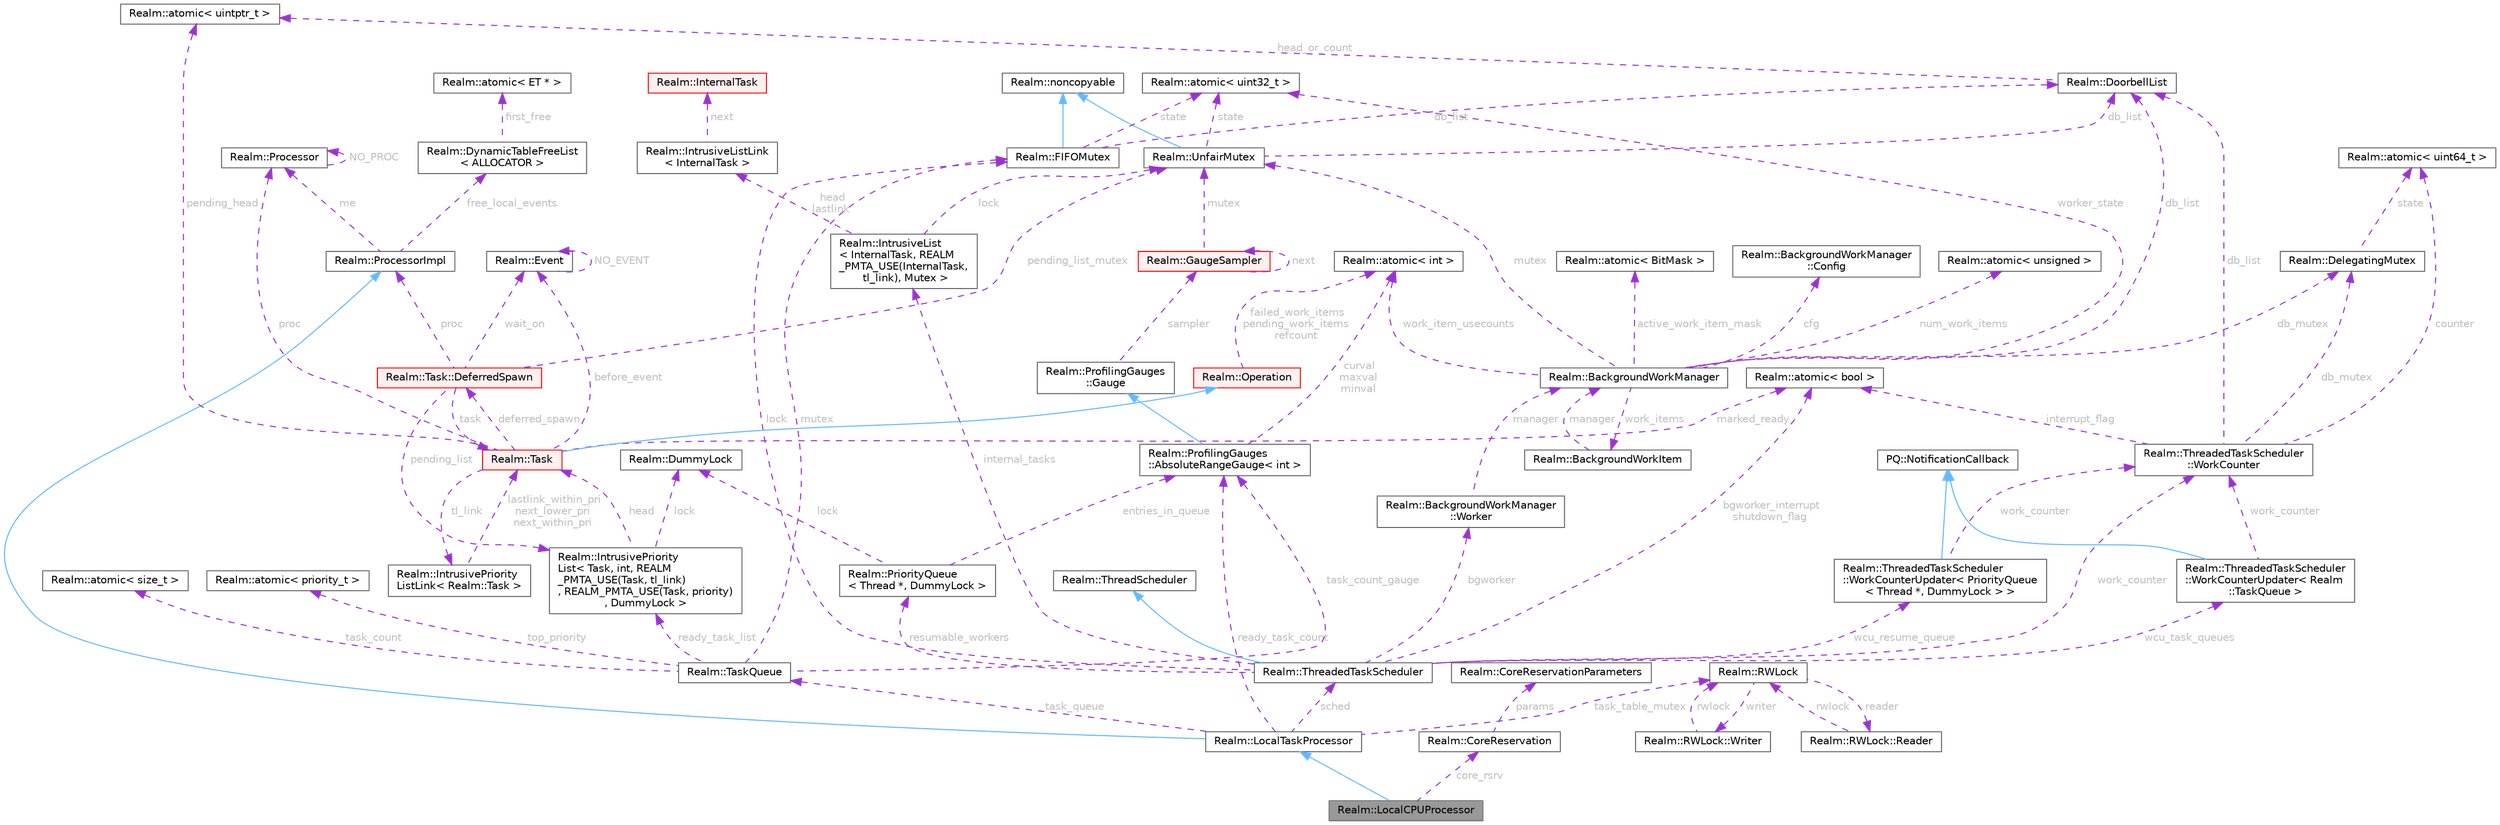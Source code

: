 digraph "Realm::LocalCPUProcessor"
{
 // LATEX_PDF_SIZE
  bgcolor="transparent";
  edge [fontname=Helvetica,fontsize=10,labelfontname=Helvetica,labelfontsize=10];
  node [fontname=Helvetica,fontsize=10,shape=box,height=0.2,width=0.4];
  Node1 [id="Node000001",label="Realm::LocalCPUProcessor",height=0.2,width=0.4,color="gray40", fillcolor="grey60", style="filled", fontcolor="black",tooltip=" "];
  Node2 -> Node1 [id="edge1_Node000001_Node000002",dir="back",color="steelblue1",style="solid",tooltip=" "];
  Node2 [id="Node000002",label="Realm::LocalTaskProcessor",height=0.2,width=0.4,color="gray40", fillcolor="white", style="filled",URL="$classRealm_1_1LocalTaskProcessor.html",tooltip=" "];
  Node3 -> Node2 [id="edge2_Node000002_Node000003",dir="back",color="steelblue1",style="solid",tooltip=" "];
  Node3 [id="Node000003",label="Realm::ProcessorImpl",height=0.2,width=0.4,color="gray40", fillcolor="white", style="filled",URL="$classRealm_1_1ProcessorImpl.html",tooltip=" "];
  Node4 -> Node3 [id="edge3_Node000003_Node000004",dir="back",color="darkorchid3",style="dashed",tooltip=" ",label=" free_local_events",fontcolor="grey" ];
  Node4 [id="Node000004",label="Realm::DynamicTableFreeList\l\< ALLOCATOR \>",height=0.2,width=0.4,color="gray40", fillcolor="white", style="filled",URL="$classRealm_1_1DynamicTableFreeList.html",tooltip=" "];
  Node5 -> Node4 [id="edge4_Node000004_Node000005",dir="back",color="darkorchid3",style="dashed",tooltip=" ",label=" first_free",fontcolor="grey" ];
  Node5 [id="Node000005",label="Realm::atomic\< ET * \>",height=0.2,width=0.4,color="gray40", fillcolor="white", style="filled",URL="$classRealm_1_1atomic.html",tooltip=" "];
  Node6 -> Node3 [id="edge5_Node000003_Node000006",dir="back",color="darkorchid3",style="dashed",tooltip=" ",label=" me",fontcolor="grey" ];
  Node6 [id="Node000006",label="Realm::Processor",height=0.2,width=0.4,color="gray40", fillcolor="white", style="filled",URL="$classRealm_1_1Processor.html",tooltip=" "];
  Node6 -> Node6 [id="edge6_Node000006_Node000006",dir="back",color="darkorchid3",style="dashed",tooltip=" ",label=" NO_PROC",fontcolor="grey" ];
  Node7 -> Node2 [id="edge7_Node000002_Node000007",dir="back",color="darkorchid3",style="dashed",tooltip=" ",label=" sched",fontcolor="grey" ];
  Node7 [id="Node000007",label="Realm::ThreadedTaskScheduler",height=0.2,width=0.4,color="gray40", fillcolor="white", style="filled",URL="$classRealm_1_1ThreadedTaskScheduler.html",tooltip=" "];
  Node8 -> Node7 [id="edge8_Node000007_Node000008",dir="back",color="steelblue1",style="solid",tooltip=" "];
  Node8 [id="Node000008",label="Realm::ThreadScheduler",height=0.2,width=0.4,color="gray40", fillcolor="white", style="filled",URL="$classRealm_1_1ThreadScheduler.html",tooltip=" "];
  Node9 -> Node7 [id="edge9_Node000007_Node000009",dir="back",color="darkorchid3",style="dashed",tooltip=" ",label=" lock",fontcolor="grey" ];
  Node9 [id="Node000009",label="Realm::FIFOMutex",height=0.2,width=0.4,color="gray40", fillcolor="white", style="filled",URL="$classRealm_1_1FIFOMutex.html",tooltip=" "];
  Node10 -> Node9 [id="edge10_Node000009_Node000010",dir="back",color="steelblue1",style="solid",tooltip=" "];
  Node10 [id="Node000010",label="Realm::noncopyable",height=0.2,width=0.4,color="gray40", fillcolor="white", style="filled",URL="$classRealm_1_1noncopyable.html",tooltip=" "];
  Node11 -> Node9 [id="edge11_Node000009_Node000011",dir="back",color="darkorchid3",style="dashed",tooltip=" ",label=" state",fontcolor="grey" ];
  Node11 [id="Node000011",label="Realm::atomic\< uint32_t \>",height=0.2,width=0.4,color="gray40", fillcolor="white", style="filled",URL="$classRealm_1_1atomic.html",tooltip=" "];
  Node12 -> Node9 [id="edge12_Node000009_Node000012",dir="back",color="darkorchid3",style="dashed",tooltip=" ",label=" db_list",fontcolor="grey" ];
  Node12 [id="Node000012",label="Realm::DoorbellList",height=0.2,width=0.4,color="gray40", fillcolor="white", style="filled",URL="$classRealm_1_1DoorbellList.html",tooltip=" "];
  Node13 -> Node12 [id="edge13_Node000012_Node000013",dir="back",color="darkorchid3",style="dashed",tooltip=" ",label=" head_or_count",fontcolor="grey" ];
  Node13 [id="Node000013",label="Realm::atomic\< uintptr_t \>",height=0.2,width=0.4,color="gray40", fillcolor="white", style="filled",URL="$classRealm_1_1atomic.html",tooltip=" "];
  Node14 -> Node7 [id="edge14_Node000007_Node000014",dir="back",color="darkorchid3",style="dashed",tooltip=" ",label=" internal_tasks",fontcolor="grey" ];
  Node14 [id="Node000014",label="Realm::IntrusiveList\l\< InternalTask, REALM\l_PMTA_USE(InternalTask,\l tl_link), Mutex \>",height=0.2,width=0.4,color="gray40", fillcolor="white", style="filled",URL="$classRealm_1_1IntrusiveList.html",tooltip=" "];
  Node15 -> Node14 [id="edge15_Node000014_Node000015",dir="back",color="darkorchid3",style="dashed",tooltip=" ",label=" lock",fontcolor="grey" ];
  Node15 [id="Node000015",label="Realm::UnfairMutex",height=0.2,width=0.4,color="gray40", fillcolor="white", style="filled",URL="$classRealm_1_1UnfairMutex.html",tooltip=" "];
  Node10 -> Node15 [id="edge16_Node000015_Node000010",dir="back",color="steelblue1",style="solid",tooltip=" "];
  Node11 -> Node15 [id="edge17_Node000015_Node000011",dir="back",color="darkorchid3",style="dashed",tooltip=" ",label=" state",fontcolor="grey" ];
  Node12 -> Node15 [id="edge18_Node000015_Node000012",dir="back",color="darkorchid3",style="dashed",tooltip=" ",label=" db_list",fontcolor="grey" ];
  Node16 -> Node14 [id="edge19_Node000014_Node000016",dir="back",color="darkorchid3",style="dashed",tooltip=" ",label=" head\nlastlink",fontcolor="grey" ];
  Node16 [id="Node000016",label="Realm::IntrusiveListLink\l\< InternalTask \>",height=0.2,width=0.4,color="gray40", fillcolor="white", style="filled",URL="$structRealm_1_1IntrusiveListLink.html",tooltip=" "];
  Node17 -> Node16 [id="edge20_Node000016_Node000017",dir="back",color="darkorchid3",style="dashed",tooltip=" ",label=" next",fontcolor="grey" ];
  Node17 [id="Node000017",label="Realm::InternalTask",height=0.2,width=0.4,color="red", fillcolor="#FFF0F0", style="filled",URL="$classRealm_1_1InternalTask.html",tooltip=" "];
  Node19 -> Node7 [id="edge21_Node000007_Node000019",dir="back",color="darkorchid3",style="dashed",tooltip=" ",label=" resumable_workers",fontcolor="grey" ];
  Node19 [id="Node000019",label="Realm::PriorityQueue\l\< Thread *, DummyLock \>",height=0.2,width=0.4,color="gray40", fillcolor="white", style="filled",URL="$classRealm_1_1PriorityQueue.html",tooltip=" "];
  Node20 -> Node19 [id="edge22_Node000019_Node000020",dir="back",color="darkorchid3",style="dashed",tooltip=" ",label=" lock",fontcolor="grey" ];
  Node20 [id="Node000020",label="Realm::DummyLock",height=0.2,width=0.4,color="gray40", fillcolor="white", style="filled",URL="$classRealm_1_1DummyLock.html",tooltip=" "];
  Node21 -> Node19 [id="edge23_Node000019_Node000021",dir="back",color="darkorchid3",style="dashed",tooltip=" ",label=" entries_in_queue",fontcolor="grey" ];
  Node21 [id="Node000021",label="Realm::ProfilingGauges\l::AbsoluteRangeGauge\< int \>",height=0.2,width=0.4,color="gray40", fillcolor="white", style="filled",URL="$classRealm_1_1ProfilingGauges_1_1AbsoluteRangeGauge.html",tooltip=" "];
  Node22 -> Node21 [id="edge24_Node000021_Node000022",dir="back",color="steelblue1",style="solid",tooltip=" "];
  Node22 [id="Node000022",label="Realm::ProfilingGauges\l::Gauge",height=0.2,width=0.4,color="gray40", fillcolor="white", style="filled",URL="$classRealm_1_1ProfilingGauges_1_1Gauge.html",tooltip=" "];
  Node23 -> Node22 [id="edge25_Node000022_Node000023",dir="back",color="darkorchid3",style="dashed",tooltip=" ",label=" sampler",fontcolor="grey" ];
  Node23 [id="Node000023",label="Realm::GaugeSampler",height=0.2,width=0.4,color="red", fillcolor="#FFF0F0", style="filled",URL="$classRealm_1_1GaugeSampler.html",tooltip=" "];
  Node15 -> Node23 [id="edge26_Node000023_Node000015",dir="back",color="darkorchid3",style="dashed",tooltip=" ",label=" mutex",fontcolor="grey" ];
  Node23 -> Node23 [id="edge27_Node000023_Node000023",dir="back",color="darkorchid3",style="dashed",tooltip=" ",label=" next",fontcolor="grey" ];
  Node25 -> Node21 [id="edge28_Node000021_Node000025",dir="back",color="darkorchid3",style="dashed",tooltip=" ",label=" curval\nmaxval\nminval",fontcolor="grey" ];
  Node25 [id="Node000025",label="Realm::atomic\< int \>",height=0.2,width=0.4,color="gray40", fillcolor="white", style="filled",URL="$classRealm_1_1atomic.html",tooltip=" "];
  Node69 -> Node7 [id="edge29_Node000007_Node000069",dir="back",color="darkorchid3",style="dashed",tooltip=" ",label=" bgworker_interrupt\nshutdown_flag",fontcolor="grey" ];
  Node69 [id="Node000069",label="Realm::atomic\< bool \>",height=0.2,width=0.4,color="gray40", fillcolor="white", style="filled",URL="$classRealm_1_1atomic.html",tooltip=" "];
  Node70 -> Node7 [id="edge30_Node000007_Node000070",dir="back",color="darkorchid3",style="dashed",tooltip=" ",label=" work_counter",fontcolor="grey" ];
  Node70 [id="Node000070",label="Realm::ThreadedTaskScheduler\l::WorkCounter",height=0.2,width=0.4,color="gray40", fillcolor="white", style="filled",URL="$classRealm_1_1ThreadedTaskScheduler_1_1WorkCounter.html",tooltip=" "];
  Node50 -> Node70 [id="edge31_Node000070_Node000050",dir="back",color="darkorchid3",style="dashed",tooltip=" ",label=" counter",fontcolor="grey" ];
  Node50 [id="Node000050",label="Realm::atomic\< uint64_t \>",height=0.2,width=0.4,color="gray40", fillcolor="white", style="filled",URL="$classRealm_1_1atomic.html",tooltip=" "];
  Node69 -> Node70 [id="edge32_Node000070_Node000069",dir="back",color="darkorchid3",style="dashed",tooltip=" ",label=" interrupt_flag",fontcolor="grey" ];
  Node49 -> Node70 [id="edge33_Node000070_Node000049",dir="back",color="darkorchid3",style="dashed",tooltip=" ",label=" db_mutex",fontcolor="grey" ];
  Node49 [id="Node000049",label="Realm::DelegatingMutex",height=0.2,width=0.4,color="gray40", fillcolor="white", style="filled",URL="$classRealm_1_1DelegatingMutex.html",tooltip=" "];
  Node50 -> Node49 [id="edge34_Node000049_Node000050",dir="back",color="darkorchid3",style="dashed",tooltip=" ",label=" state",fontcolor="grey" ];
  Node12 -> Node70 [id="edge35_Node000070_Node000012",dir="back",color="darkorchid3",style="dashed",tooltip=" ",label=" db_list",fontcolor="grey" ];
  Node71 -> Node7 [id="edge36_Node000007_Node000071",dir="back",color="darkorchid3",style="dashed",tooltip=" ",label=" wcu_task_queues",fontcolor="grey" ];
  Node71 [id="Node000071",label="Realm::ThreadedTaskScheduler\l::WorkCounterUpdater\< Realm\l::TaskQueue \>",height=0.2,width=0.4,color="gray40", fillcolor="white", style="filled",URL="$classRealm_1_1ThreadedTaskScheduler_1_1WorkCounterUpdater.html",tooltip=" "];
  Node72 -> Node71 [id="edge37_Node000071_Node000072",dir="back",color="steelblue1",style="solid",tooltip=" "];
  Node72 [id="Node000072",label="PQ::NotificationCallback",height=0.2,width=0.4,color="gray40", fillcolor="white", style="filled",tooltip=" "];
  Node70 -> Node71 [id="edge38_Node000071_Node000070",dir="back",color="darkorchid3",style="dashed",tooltip=" ",label=" work_counter",fontcolor="grey" ];
  Node73 -> Node7 [id="edge39_Node000007_Node000073",dir="back",color="darkorchid3",style="dashed",tooltip=" ",label=" wcu_resume_queue",fontcolor="grey" ];
  Node73 [id="Node000073",label="Realm::ThreadedTaskScheduler\l::WorkCounterUpdater\< PriorityQueue\l\< Thread *, DummyLock \> \>",height=0.2,width=0.4,color="gray40", fillcolor="white", style="filled",URL="$classRealm_1_1ThreadedTaskScheduler_1_1WorkCounterUpdater.html",tooltip=" "];
  Node72 -> Node73 [id="edge40_Node000073_Node000072",dir="back",color="steelblue1",style="solid",tooltip=" "];
  Node70 -> Node73 [id="edge41_Node000073_Node000070",dir="back",color="darkorchid3",style="dashed",tooltip=" ",label=" work_counter",fontcolor="grey" ];
  Node74 -> Node7 [id="edge42_Node000007_Node000074",dir="back",color="darkorchid3",style="dashed",tooltip=" ",label=" bgworker",fontcolor="grey" ];
  Node74 [id="Node000074",label="Realm::BackgroundWorkManager\l::Worker",height=0.2,width=0.4,color="gray40", fillcolor="white", style="filled",URL="$classRealm_1_1BackgroundWorkManager_1_1Worker.html",tooltip=" "];
  Node45 -> Node74 [id="edge43_Node000074_Node000045",dir="back",color="darkorchid3",style="dashed",tooltip=" ",label=" manager",fontcolor="grey" ];
  Node45 [id="Node000045",label="Realm::BackgroundWorkManager",height=0.2,width=0.4,color="gray40", fillcolor="white", style="filled",URL="$classRealm_1_1BackgroundWorkManager.html",tooltip=" "];
  Node46 -> Node45 [id="edge44_Node000045_Node000046",dir="back",color="darkorchid3",style="dashed",tooltip=" ",label=" cfg",fontcolor="grey" ];
  Node46 [id="Node000046",label="Realm::BackgroundWorkManager\l::Config",height=0.2,width=0.4,color="gray40", fillcolor="white", style="filled",URL="$structRealm_1_1BackgroundWorkManager_1_1Config.html",tooltip=" "];
  Node15 -> Node45 [id="edge45_Node000045_Node000015",dir="back",color="darkorchid3",style="dashed",tooltip=" ",label=" mutex",fontcolor="grey" ];
  Node47 -> Node45 [id="edge46_Node000045_Node000047",dir="back",color="darkorchid3",style="dashed",tooltip=" ",label=" num_work_items",fontcolor="grey" ];
  Node47 [id="Node000047",label="Realm::atomic\< unsigned \>",height=0.2,width=0.4,color="gray40", fillcolor="white", style="filled",URL="$classRealm_1_1atomic.html",tooltip=" "];
  Node48 -> Node45 [id="edge47_Node000045_Node000048",dir="back",color="darkorchid3",style="dashed",tooltip=" ",label=" active_work_item_mask",fontcolor="grey" ];
  Node48 [id="Node000048",label="Realm::atomic\< BitMask \>",height=0.2,width=0.4,color="gray40", fillcolor="white", style="filled",URL="$classRealm_1_1atomic.html",tooltip=" "];
  Node25 -> Node45 [id="edge48_Node000045_Node000025",dir="back",color="darkorchid3",style="dashed",tooltip=" ",label=" work_item_usecounts",fontcolor="grey" ];
  Node44 -> Node45 [id="edge49_Node000045_Node000044",dir="back",color="darkorchid3",style="dashed",tooltip=" ",label=" work_items",fontcolor="grey" ];
  Node44 [id="Node000044",label="Realm::BackgroundWorkItem",height=0.2,width=0.4,color="gray40", fillcolor="white", style="filled",URL="$classRealm_1_1BackgroundWorkItem.html",tooltip=" "];
  Node45 -> Node44 [id="edge50_Node000044_Node000045",dir="back",color="darkorchid3",style="dashed",tooltip=" ",label=" manager",fontcolor="grey" ];
  Node11 -> Node45 [id="edge51_Node000045_Node000011",dir="back",color="darkorchid3",style="dashed",tooltip=" ",label=" worker_state",fontcolor="grey" ];
  Node49 -> Node45 [id="edge52_Node000045_Node000049",dir="back",color="darkorchid3",style="dashed",tooltip=" ",label=" db_mutex",fontcolor="grey" ];
  Node12 -> Node45 [id="edge53_Node000045_Node000012",dir="back",color="darkorchid3",style="dashed",tooltip=" ",label=" db_list",fontcolor="grey" ];
  Node75 -> Node2 [id="edge54_Node000002_Node000075",dir="back",color="darkorchid3",style="dashed",tooltip=" ",label=" task_queue",fontcolor="grey" ];
  Node75 [id="Node000075",label="Realm::TaskQueue",height=0.2,width=0.4,color="gray40", fillcolor="white", style="filled",URL="$classRealm_1_1TaskQueue.html",tooltip=" "];
  Node76 -> Node75 [id="edge55_Node000075_Node000076",dir="back",color="darkorchid3",style="dashed",tooltip=" ",label=" top_priority",fontcolor="grey" ];
  Node76 [id="Node000076",label="Realm::atomic\< priority_t \>",height=0.2,width=0.4,color="gray40", fillcolor="white", style="filled",URL="$classRealm_1_1atomic.html",tooltip=" "];
  Node77 -> Node75 [id="edge56_Node000075_Node000077",dir="back",color="darkorchid3",style="dashed",tooltip=" ",label=" task_count",fontcolor="grey" ];
  Node77 [id="Node000077",label="Realm::atomic\< size_t \>",height=0.2,width=0.4,color="gray40", fillcolor="white", style="filled",URL="$classRealm_1_1atomic.html",tooltip=" "];
  Node9 -> Node75 [id="edge57_Node000075_Node000009",dir="back",color="darkorchid3",style="dashed",tooltip=" ",label=" mutex",fontcolor="grey" ];
  Node78 -> Node75 [id="edge58_Node000075_Node000078",dir="back",color="darkorchid3",style="dashed",tooltip=" ",label=" ready_task_list",fontcolor="grey" ];
  Node78 [id="Node000078",label="Realm::IntrusivePriority\lList\< Task, int, REALM\l_PMTA_USE(Task, tl_link)\l, REALM_PMTA_USE(Task, priority)\l, DummyLock \>",height=0.2,width=0.4,color="gray40", fillcolor="white", style="filled",URL="$classRealm_1_1IntrusivePriorityList.html",tooltip=" "];
  Node20 -> Node78 [id="edge59_Node000078_Node000020",dir="back",color="darkorchid3",style="dashed",tooltip=" ",label=" lock",fontcolor="grey" ];
  Node79 -> Node78 [id="edge60_Node000078_Node000079",dir="back",color="darkorchid3",style="dashed",tooltip=" ",label=" head",fontcolor="grey" ];
  Node79 [id="Node000079",label="Realm::Task",height=0.2,width=0.4,color="red", fillcolor="#FFF0F0", style="filled",URL="$classRealm_1_1Task.html",tooltip=" "];
  Node31 -> Node79 [id="edge61_Node000079_Node000031",dir="back",color="steelblue1",style="solid",tooltip=" "];
  Node31 [id="Node000031",label="Realm::Operation",height=0.2,width=0.4,color="red", fillcolor="#FFF0F0", style="filled",URL="$classRealm_1_1Operation.html",tooltip=" "];
  Node25 -> Node31 [id="edge62_Node000031_Node000025",dir="back",color="darkorchid3",style="dashed",tooltip=" ",label=" failed_work_items\npending_work_items\nrefcount",fontcolor="grey" ];
  Node6 -> Node79 [id="edge63_Node000079_Node000006",dir="back",color="darkorchid3",style="dashed",tooltip=" ",label=" proc",fontcolor="grey" ];
  Node80 -> Node79 [id="edge64_Node000079_Node000080",dir="back",color="darkorchid3",style="dashed",tooltip=" ",label=" before_event",fontcolor="grey" ];
  Node80 [id="Node000080",label="Realm::Event",height=0.2,width=0.4,color="gray40", fillcolor="white", style="filled",URL="$classRealm_1_1Event.html",tooltip=" "];
  Node80 -> Node80 [id="edge65_Node000080_Node000080",dir="back",color="darkorchid3",style="dashed",tooltip=" ",label=" NO_EVENT",fontcolor="grey" ];
  Node81 -> Node79 [id="edge66_Node000079_Node000081",dir="back",color="darkorchid3",style="dashed",tooltip=" ",label=" tl_link",fontcolor="grey" ];
  Node81 [id="Node000081",label="Realm::IntrusivePriority\lListLink\< Realm::Task \>",height=0.2,width=0.4,color="gray40", fillcolor="white", style="filled",URL="$structRealm_1_1IntrusivePriorityListLink.html",tooltip=" "];
  Node79 -> Node81 [id="edge67_Node000081_Node000079",dir="back",color="darkorchid3",style="dashed",tooltip=" ",label=" lastlink_within_pri\nnext_lower_pri\nnext_within_pri",fontcolor="grey" ];
  Node82 -> Node79 [id="edge68_Node000079_Node000082",dir="back",color="darkorchid3",style="dashed",tooltip=" ",label=" deferred_spawn",fontcolor="grey" ];
  Node82 [id="Node000082",label="Realm::Task::DeferredSpawn",height=0.2,width=0.4,color="red", fillcolor="#FFF0F0", style="filled",URL="$classRealm_1_1Task_1_1DeferredSpawn.html",tooltip=" "];
  Node3 -> Node82 [id="edge69_Node000082_Node000003",dir="back",color="darkorchid3",style="dashed",tooltip=" ",label=" proc",fontcolor="grey" ];
  Node79 -> Node82 [id="edge70_Node000082_Node000079",dir="back",color="darkorchid3",style="dashed",tooltip=" ",label=" task",fontcolor="grey" ];
  Node80 -> Node82 [id="edge71_Node000082_Node000080",dir="back",color="darkorchid3",style="dashed",tooltip=" ",label=" wait_on",fontcolor="grey" ];
  Node15 -> Node82 [id="edge72_Node000082_Node000015",dir="back",color="darkorchid3",style="dashed",tooltip=" ",label=" pending_list_mutex",fontcolor="grey" ];
  Node78 -> Node82 [id="edge73_Node000082_Node000078",dir="back",color="darkorchid3",style="dashed",tooltip=" ",label=" pending_list",fontcolor="grey" ];
  Node69 -> Node79 [id="edge74_Node000079_Node000069",dir="back",color="darkorchid3",style="dashed",tooltip=" ",label=" marked_ready",fontcolor="grey" ];
  Node13 -> Node79 [id="edge75_Node000079_Node000013",dir="back",color="darkorchid3",style="dashed",tooltip=" ",label=" pending_head",fontcolor="grey" ];
  Node21 -> Node75 [id="edge76_Node000075_Node000021",dir="back",color="darkorchid3",style="dashed",tooltip=" ",label=" task_count_gauge",fontcolor="grey" ];
  Node21 -> Node2 [id="edge77_Node000002_Node000021",dir="back",color="darkorchid3",style="dashed",tooltip=" ",label=" ready_task_count",fontcolor="grey" ];
  Node83 -> Node2 [id="edge78_Node000002_Node000083",dir="back",color="darkorchid3",style="dashed",tooltip=" ",label=" task_table_mutex",fontcolor="grey" ];
  Node83 [id="Node000083",label="Realm::RWLock",height=0.2,width=0.4,color="gray40", fillcolor="white", style="filled",URL="$classRealm_1_1RWLock.html",tooltip=" "];
  Node84 -> Node83 [id="edge79_Node000083_Node000084",dir="back",color="darkorchid3",style="dashed",tooltip=" ",label=" writer",fontcolor="grey" ];
  Node84 [id="Node000084",label="Realm::RWLock::Writer",height=0.2,width=0.4,color="gray40", fillcolor="white", style="filled",URL="$structRealm_1_1RWLock_1_1Writer.html",tooltip=" "];
  Node83 -> Node84 [id="edge80_Node000084_Node000083",dir="back",color="darkorchid3",style="dashed",tooltip=" ",label=" rwlock",fontcolor="grey" ];
  Node85 -> Node83 [id="edge81_Node000083_Node000085",dir="back",color="darkorchid3",style="dashed",tooltip=" ",label=" reader",fontcolor="grey" ];
  Node85 [id="Node000085",label="Realm::RWLock::Reader",height=0.2,width=0.4,color="gray40", fillcolor="white", style="filled",URL="$structRealm_1_1RWLock_1_1Reader.html",tooltip=" "];
  Node83 -> Node85 [id="edge82_Node000085_Node000083",dir="back",color="darkorchid3",style="dashed",tooltip=" ",label=" rwlock",fontcolor="grey" ];
  Node27 -> Node1 [id="edge83_Node000001_Node000027",dir="back",color="darkorchid3",style="dashed",tooltip=" ",label=" core_rsrv",fontcolor="grey" ];
  Node27 [id="Node000027",label="Realm::CoreReservation",height=0.2,width=0.4,color="gray40", fillcolor="white", style="filled",URL="$classRealm_1_1CoreReservation.html",tooltip=" "];
  Node28 -> Node27 [id="edge84_Node000027_Node000028",dir="back",color="darkorchid3",style="dashed",tooltip=" ",label=" params",fontcolor="grey" ];
  Node28 [id="Node000028",label="Realm::CoreReservationParameters",height=0.2,width=0.4,color="gray40", fillcolor="white", style="filled",URL="$classRealm_1_1CoreReservationParameters.html",tooltip=" "];
}
